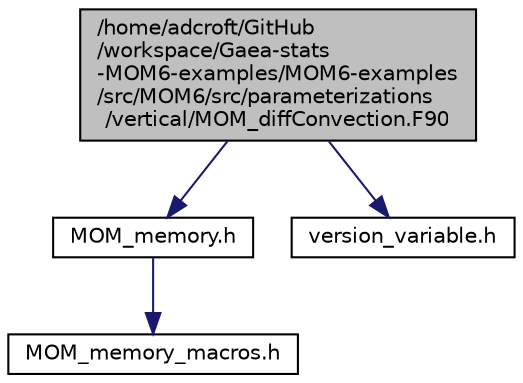 digraph "/home/adcroft/GitHub/workspace/Gaea-stats-MOM6-examples/MOM6-examples/src/MOM6/src/parameterizations/vertical/MOM_diffConvection.F90"
{
 // INTERACTIVE_SVG=YES
  edge [fontname="Helvetica",fontsize="10",labelfontname="Helvetica",labelfontsize="10"];
  node [fontname="Helvetica",fontsize="10",shape=record];
  Node0 [label="/home/adcroft/GitHub\l/workspace/Gaea-stats\l-MOM6-examples/MOM6-examples\l/src/MOM6/src/parameterizations\l/vertical/MOM_diffConvection.F90",height=0.2,width=0.4,color="black", fillcolor="grey75", style="filled", fontcolor="black"];
  Node0 -> Node1 [color="midnightblue",fontsize="10",style="solid",fontname="Helvetica"];
  Node1 [label="MOM_memory.h",height=0.2,width=0.4,color="black", fillcolor="white", style="filled",URL="$MOM__memory_8h.html",tooltip="Compile-time memory settings. "];
  Node1 -> Node2 [color="midnightblue",fontsize="10",style="solid",fontname="Helvetica"];
  Node2 [label="MOM_memory_macros.h",height=0.2,width=0.4,color="black", fillcolor="white", style="filled",URL="$MOM__memory__macros_8h.html",tooltip="Memory macros. "];
  Node0 -> Node3 [color="midnightblue",fontsize="10",style="solid",fontname="Helvetica"];
  Node3 [label="version_variable.h",height=0.2,width=0.4,color="black", fillcolor="white", style="filled",URL="$version__variable_8h.html"];
}
